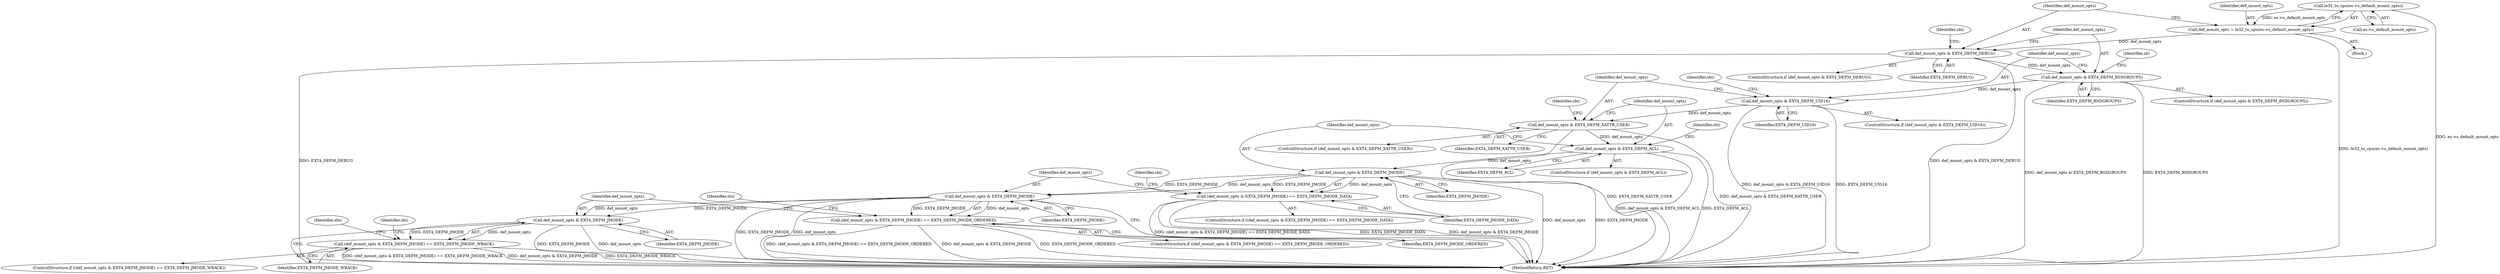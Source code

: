 digraph "0_linux_744692dc059845b2a3022119871846e74d4f6e11_16@pointer" {
"1000342" [label="(Call,le32_to_cpu(es->s_default_mount_opts))"];
"1000340" [label="(Call,def_mount_opts = le32_to_cpu(es->s_default_mount_opts))"];
"1000347" [label="(Call,def_mount_opts & EXT4_DEFM_DEBUG)"];
"1000356" [label="(Call,def_mount_opts & EXT4_DEFM_BSDGROUPS)"];
"1000372" [label="(Call,def_mount_opts & EXT4_DEFM_UID16)"];
"1000381" [label="(Call,def_mount_opts & EXT4_DEFM_XATTR_USER)"];
"1000390" [label="(Call,def_mount_opts & EXT4_DEFM_ACL)"];
"1000400" [label="(Call,def_mount_opts & EXT4_DEFM_JMODE)"];
"1000399" [label="(Call,(def_mount_opts & EXT4_DEFM_JMODE) == EXT4_DEFM_JMODE_DATA)"];
"1000412" [label="(Call,def_mount_opts & EXT4_DEFM_JMODE)"];
"1000411" [label="(Call,(def_mount_opts & EXT4_DEFM_JMODE) == EXT4_DEFM_JMODE_ORDERED)"];
"1000424" [label="(Call,def_mount_opts & EXT4_DEFM_JMODE)"];
"1000423" [label="(Call,(def_mount_opts & EXT4_DEFM_JMODE) == EXT4_DEFM_JMODE_WBACK)"];
"1000392" [label="(Identifier,EXT4_DEFM_ACL)"];
"1000411" [label="(Call,(def_mount_opts & EXT4_DEFM_JMODE) == EXT4_DEFM_JMODE_ORDERED)"];
"1000410" [label="(ControlStructure,if ((def_mount_opts & EXT4_DEFM_JMODE) == EXT4_DEFM_JMODE_ORDERED))"];
"1000390" [label="(Call,def_mount_opts & EXT4_DEFM_ACL)"];
"1000347" [label="(Call,def_mount_opts & EXT4_DEFM_DEBUG)"];
"1000380" [label="(ControlStructure,if (def_mount_opts & EXT4_DEFM_XATTR_USER))"];
"1000346" [label="(ControlStructure,if (def_mount_opts & EXT4_DEFM_DEBUG))"];
"1000355" [label="(ControlStructure,if (def_mount_opts & EXT4_DEFM_BSDGROUPS))"];
"1000413" [label="(Identifier,def_mount_opts)"];
"1000425" [label="(Identifier,def_mount_opts)"];
"1000422" [label="(ControlStructure,if ((def_mount_opts & EXT4_DEFM_JMODE) == EXT4_DEFM_JMODE_WBACK))"];
"1000374" [label="(Identifier,EXT4_DEFM_UID16)"];
"1000340" [label="(Call,def_mount_opts = le32_to_cpu(es->s_default_mount_opts))"];
"1000418" [label="(Identifier,sbi)"];
"1000120" [label="(Block,)"];
"1000358" [label="(Identifier,EXT4_DEFM_BSDGROUPS)"];
"1000357" [label="(Identifier,def_mount_opts)"];
"1000356" [label="(Call,def_mount_opts & EXT4_DEFM_BSDGROUPS)"];
"1000391" [label="(Identifier,def_mount_opts)"];
"1000399" [label="(Call,(def_mount_opts & EXT4_DEFM_JMODE) == EXT4_DEFM_JMODE_DATA)"];
"1000414" [label="(Identifier,EXT4_DEFM_JMODE)"];
"1000423" [label="(Call,(def_mount_opts & EXT4_DEFM_JMODE) == EXT4_DEFM_JMODE_WBACK)"];
"1000415" [label="(Identifier,EXT4_DEFM_JMODE_ORDERED)"];
"1000361" [label="(Identifier,sb)"];
"1000403" [label="(Identifier,EXT4_DEFM_JMODE_DATA)"];
"1000430" [label="(Identifier,sbi)"];
"1000341" [label="(Identifier,def_mount_opts)"];
"1000424" [label="(Call,def_mount_opts & EXT4_DEFM_JMODE)"];
"1000343" [label="(Call,es->s_default_mount_opts)"];
"1000371" [label="(ControlStructure,if (def_mount_opts & EXT4_DEFM_UID16))"];
"1000426" [label="(Identifier,EXT4_DEFM_JMODE)"];
"1000382" [label="(Identifier,def_mount_opts)"];
"1000377" [label="(Identifier,sbi)"];
"1000381" [label="(Call,def_mount_opts & EXT4_DEFM_XATTR_USER)"];
"1000372" [label="(Call,def_mount_opts & EXT4_DEFM_UID16)"];
"1000342" [label="(Call,le32_to_cpu(es->s_default_mount_opts))"];
"1000389" [label="(ControlStructure,if (def_mount_opts & EXT4_DEFM_ACL))"];
"1000427" [label="(Identifier,EXT4_DEFM_JMODE_WBACK)"];
"1000412" [label="(Call,def_mount_opts & EXT4_DEFM_JMODE)"];
"1000349" [label="(Identifier,EXT4_DEFM_DEBUG)"];
"1000373" [label="(Identifier,def_mount_opts)"];
"1000395" [label="(Identifier,sbi)"];
"1000398" [label="(ControlStructure,if ((def_mount_opts & EXT4_DEFM_JMODE) == EXT4_DEFM_JMODE_DATA))"];
"1000352" [label="(Identifier,sbi)"];
"1000386" [label="(Identifier,sbi)"];
"1000400" [label="(Call,def_mount_opts & EXT4_DEFM_JMODE)"];
"1000402" [label="(Identifier,EXT4_DEFM_JMODE)"];
"1000383" [label="(Identifier,EXT4_DEFM_XATTR_USER)"];
"1000406" [label="(Identifier,sbi)"];
"1000438" [label="(Identifier,sbi)"];
"1000348" [label="(Identifier,def_mount_opts)"];
"1000401" [label="(Identifier,def_mount_opts)"];
"1002129" [label="(MethodReturn,RET)"];
"1000342" -> "1000340"  [label="AST: "];
"1000342" -> "1000343"  [label="CFG: "];
"1000343" -> "1000342"  [label="AST: "];
"1000340" -> "1000342"  [label="CFG: "];
"1000342" -> "1002129"  [label="DDG: es->s_default_mount_opts"];
"1000342" -> "1000340"  [label="DDG: es->s_default_mount_opts"];
"1000340" -> "1000120"  [label="AST: "];
"1000341" -> "1000340"  [label="AST: "];
"1000348" -> "1000340"  [label="CFG: "];
"1000340" -> "1002129"  [label="DDG: le32_to_cpu(es->s_default_mount_opts)"];
"1000340" -> "1000347"  [label="DDG: def_mount_opts"];
"1000347" -> "1000346"  [label="AST: "];
"1000347" -> "1000349"  [label="CFG: "];
"1000348" -> "1000347"  [label="AST: "];
"1000349" -> "1000347"  [label="AST: "];
"1000352" -> "1000347"  [label="CFG: "];
"1000357" -> "1000347"  [label="CFG: "];
"1000347" -> "1002129"  [label="DDG: EXT4_DEFM_DEBUG"];
"1000347" -> "1002129"  [label="DDG: def_mount_opts & EXT4_DEFM_DEBUG"];
"1000347" -> "1000356"  [label="DDG: def_mount_opts"];
"1000356" -> "1000355"  [label="AST: "];
"1000356" -> "1000358"  [label="CFG: "];
"1000357" -> "1000356"  [label="AST: "];
"1000358" -> "1000356"  [label="AST: "];
"1000361" -> "1000356"  [label="CFG: "];
"1000373" -> "1000356"  [label="CFG: "];
"1000356" -> "1002129"  [label="DDG: def_mount_opts & EXT4_DEFM_BSDGROUPS"];
"1000356" -> "1002129"  [label="DDG: EXT4_DEFM_BSDGROUPS"];
"1000356" -> "1000372"  [label="DDG: def_mount_opts"];
"1000372" -> "1000371"  [label="AST: "];
"1000372" -> "1000374"  [label="CFG: "];
"1000373" -> "1000372"  [label="AST: "];
"1000374" -> "1000372"  [label="AST: "];
"1000377" -> "1000372"  [label="CFG: "];
"1000382" -> "1000372"  [label="CFG: "];
"1000372" -> "1002129"  [label="DDG: def_mount_opts & EXT4_DEFM_UID16"];
"1000372" -> "1002129"  [label="DDG: EXT4_DEFM_UID16"];
"1000372" -> "1000381"  [label="DDG: def_mount_opts"];
"1000381" -> "1000380"  [label="AST: "];
"1000381" -> "1000383"  [label="CFG: "];
"1000382" -> "1000381"  [label="AST: "];
"1000383" -> "1000381"  [label="AST: "];
"1000386" -> "1000381"  [label="CFG: "];
"1000391" -> "1000381"  [label="CFG: "];
"1000381" -> "1002129"  [label="DDG: EXT4_DEFM_XATTR_USER"];
"1000381" -> "1002129"  [label="DDG: def_mount_opts & EXT4_DEFM_XATTR_USER"];
"1000381" -> "1000390"  [label="DDG: def_mount_opts"];
"1000390" -> "1000389"  [label="AST: "];
"1000390" -> "1000392"  [label="CFG: "];
"1000391" -> "1000390"  [label="AST: "];
"1000392" -> "1000390"  [label="AST: "];
"1000395" -> "1000390"  [label="CFG: "];
"1000401" -> "1000390"  [label="CFG: "];
"1000390" -> "1002129"  [label="DDG: EXT4_DEFM_ACL"];
"1000390" -> "1002129"  [label="DDG: def_mount_opts & EXT4_DEFM_ACL"];
"1000390" -> "1000400"  [label="DDG: def_mount_opts"];
"1000400" -> "1000399"  [label="AST: "];
"1000400" -> "1000402"  [label="CFG: "];
"1000401" -> "1000400"  [label="AST: "];
"1000402" -> "1000400"  [label="AST: "];
"1000403" -> "1000400"  [label="CFG: "];
"1000400" -> "1002129"  [label="DDG: def_mount_opts"];
"1000400" -> "1002129"  [label="DDG: EXT4_DEFM_JMODE"];
"1000400" -> "1000399"  [label="DDG: def_mount_opts"];
"1000400" -> "1000399"  [label="DDG: EXT4_DEFM_JMODE"];
"1000400" -> "1000412"  [label="DDG: def_mount_opts"];
"1000400" -> "1000412"  [label="DDG: EXT4_DEFM_JMODE"];
"1000399" -> "1000398"  [label="AST: "];
"1000399" -> "1000403"  [label="CFG: "];
"1000403" -> "1000399"  [label="AST: "];
"1000406" -> "1000399"  [label="CFG: "];
"1000413" -> "1000399"  [label="CFG: "];
"1000399" -> "1002129"  [label="DDG: EXT4_DEFM_JMODE_DATA"];
"1000399" -> "1002129"  [label="DDG: def_mount_opts & EXT4_DEFM_JMODE"];
"1000399" -> "1002129"  [label="DDG: (def_mount_opts & EXT4_DEFM_JMODE) == EXT4_DEFM_JMODE_DATA"];
"1000412" -> "1000411"  [label="AST: "];
"1000412" -> "1000414"  [label="CFG: "];
"1000413" -> "1000412"  [label="AST: "];
"1000414" -> "1000412"  [label="AST: "];
"1000415" -> "1000412"  [label="CFG: "];
"1000412" -> "1002129"  [label="DDG: EXT4_DEFM_JMODE"];
"1000412" -> "1002129"  [label="DDG: def_mount_opts"];
"1000412" -> "1000411"  [label="DDG: def_mount_opts"];
"1000412" -> "1000411"  [label="DDG: EXT4_DEFM_JMODE"];
"1000412" -> "1000424"  [label="DDG: def_mount_opts"];
"1000412" -> "1000424"  [label="DDG: EXT4_DEFM_JMODE"];
"1000411" -> "1000410"  [label="AST: "];
"1000411" -> "1000415"  [label="CFG: "];
"1000415" -> "1000411"  [label="AST: "];
"1000418" -> "1000411"  [label="CFG: "];
"1000425" -> "1000411"  [label="CFG: "];
"1000411" -> "1002129"  [label="DDG: (def_mount_opts & EXT4_DEFM_JMODE) == EXT4_DEFM_JMODE_ORDERED"];
"1000411" -> "1002129"  [label="DDG: def_mount_opts & EXT4_DEFM_JMODE"];
"1000411" -> "1002129"  [label="DDG: EXT4_DEFM_JMODE_ORDERED"];
"1000424" -> "1000423"  [label="AST: "];
"1000424" -> "1000426"  [label="CFG: "];
"1000425" -> "1000424"  [label="AST: "];
"1000426" -> "1000424"  [label="AST: "];
"1000427" -> "1000424"  [label="CFG: "];
"1000424" -> "1002129"  [label="DDG: EXT4_DEFM_JMODE"];
"1000424" -> "1002129"  [label="DDG: def_mount_opts"];
"1000424" -> "1000423"  [label="DDG: def_mount_opts"];
"1000424" -> "1000423"  [label="DDG: EXT4_DEFM_JMODE"];
"1000423" -> "1000422"  [label="AST: "];
"1000423" -> "1000427"  [label="CFG: "];
"1000427" -> "1000423"  [label="AST: "];
"1000430" -> "1000423"  [label="CFG: "];
"1000438" -> "1000423"  [label="CFG: "];
"1000423" -> "1002129"  [label="DDG: EXT4_DEFM_JMODE_WBACK"];
"1000423" -> "1002129"  [label="DDG: (def_mount_opts & EXT4_DEFM_JMODE) == EXT4_DEFM_JMODE_WBACK"];
"1000423" -> "1002129"  [label="DDG: def_mount_opts & EXT4_DEFM_JMODE"];
}
